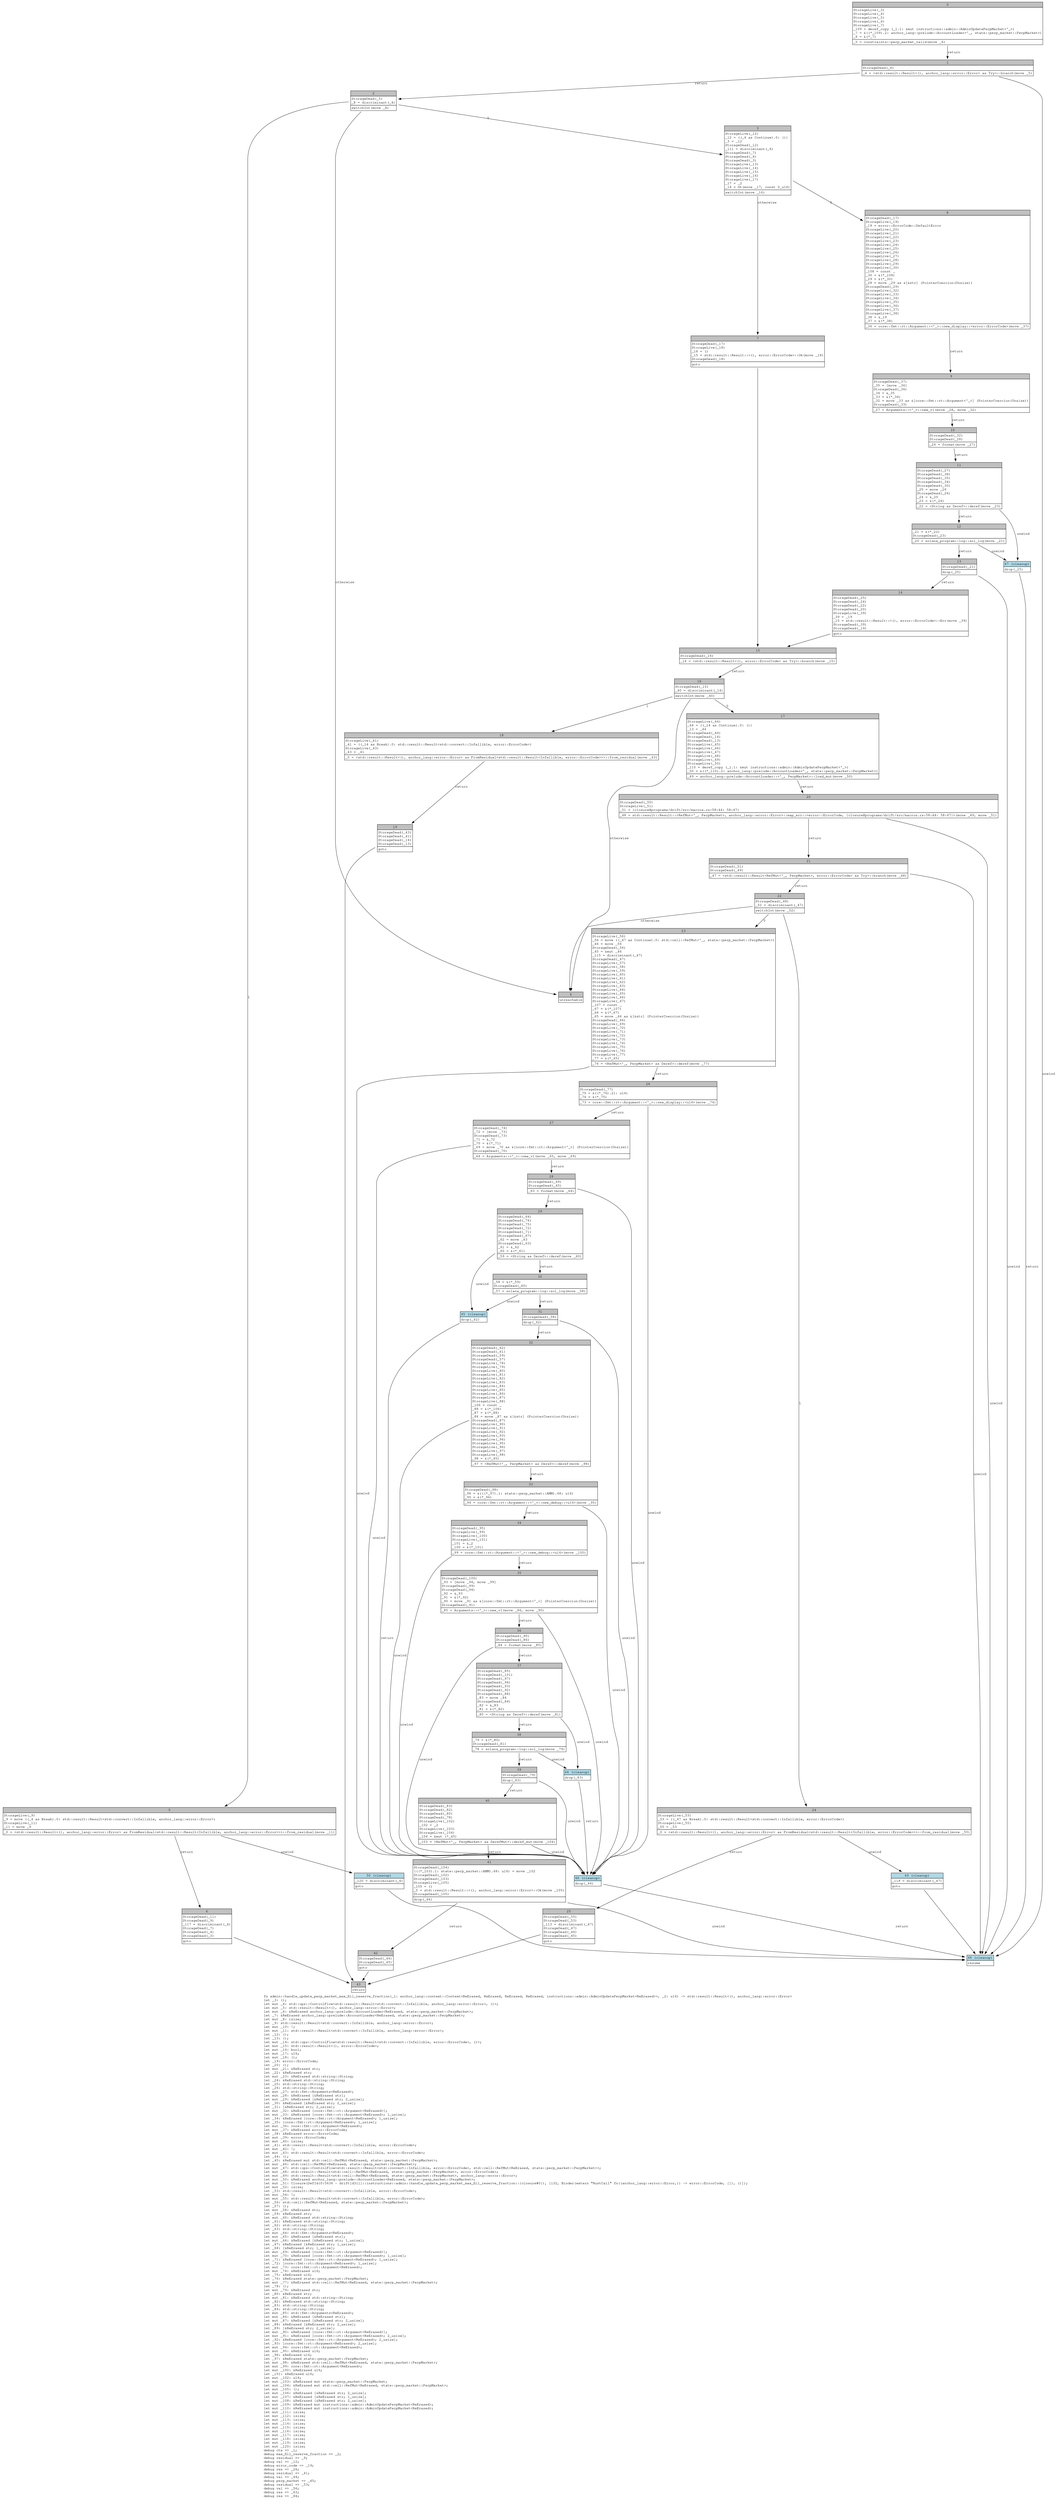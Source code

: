 digraph Mir_0_5635 {
    graph [fontname="Courier, monospace"];
    node [fontname="Courier, monospace"];
    edge [fontname="Courier, monospace"];
    label=<fn admin::handle_update_perp_market_max_fill_reserve_fraction(_1: anchor_lang::context::Context&lt;ReErased, ReErased, ReErased, ReErased, instructions::admin::AdminUpdatePerpMarket&lt;ReErased&gt;&gt;, _2: u16) -&gt; std::result::Result&lt;(), anchor_lang::error::Error&gt;<br align="left"/>let _3: ();<br align="left"/>let mut _4: std::ops::ControlFlow&lt;std::result::Result&lt;std::convert::Infallible, anchor_lang::error::Error&gt;, ()&gt;;<br align="left"/>let mut _5: std::result::Result&lt;(), anchor_lang::error::Error&gt;;<br align="left"/>let mut _6: &amp;ReErased anchor_lang::prelude::AccountLoader&lt;ReErased, state::perp_market::PerpMarket&gt;;<br align="left"/>let _7: &amp;ReErased anchor_lang::prelude::AccountLoader&lt;ReErased, state::perp_market::PerpMarket&gt;;<br align="left"/>let mut _8: isize;<br align="left"/>let _9: std::result::Result&lt;std::convert::Infallible, anchor_lang::error::Error&gt;;<br align="left"/>let mut _10: !;<br align="left"/>let mut _11: std::result::Result&lt;std::convert::Infallible, anchor_lang::error::Error&gt;;<br align="left"/>let _12: ();<br align="left"/>let _13: ();<br align="left"/>let mut _14: std::ops::ControlFlow&lt;std::result::Result&lt;std::convert::Infallible, error::ErrorCode&gt;, ()&gt;;<br align="left"/>let mut _15: std::result::Result&lt;(), error::ErrorCode&gt;;<br align="left"/>let mut _16: bool;<br align="left"/>let mut _17: u16;<br align="left"/>let mut _18: ();<br align="left"/>let _19: error::ErrorCode;<br align="left"/>let _20: ();<br align="left"/>let mut _21: &amp;ReErased str;<br align="left"/>let _22: &amp;ReErased str;<br align="left"/>let mut _23: &amp;ReErased std::string::String;<br align="left"/>let _24: &amp;ReErased std::string::String;<br align="left"/>let _25: std::string::String;<br align="left"/>let _26: std::string::String;<br align="left"/>let mut _27: std::fmt::Arguments&lt;ReErased&gt;;<br align="left"/>let mut _28: &amp;ReErased [&amp;ReErased str];<br align="left"/>let mut _29: &amp;ReErased [&amp;ReErased str; 2_usize];<br align="left"/>let _30: &amp;ReErased [&amp;ReErased str; 2_usize];<br align="left"/>let _31: [&amp;ReErased str; 2_usize];<br align="left"/>let mut _32: &amp;ReErased [core::fmt::rt::Argument&lt;ReErased&gt;];<br align="left"/>let mut _33: &amp;ReErased [core::fmt::rt::Argument&lt;ReErased&gt;; 1_usize];<br align="left"/>let _34: &amp;ReErased [core::fmt::rt::Argument&lt;ReErased&gt;; 1_usize];<br align="left"/>let _35: [core::fmt::rt::Argument&lt;ReErased&gt;; 1_usize];<br align="left"/>let mut _36: core::fmt::rt::Argument&lt;ReErased&gt;;<br align="left"/>let mut _37: &amp;ReErased error::ErrorCode;<br align="left"/>let _38: &amp;ReErased error::ErrorCode;<br align="left"/>let mut _39: error::ErrorCode;<br align="left"/>let mut _40: isize;<br align="left"/>let _41: std::result::Result&lt;std::convert::Infallible, error::ErrorCode&gt;;<br align="left"/>let mut _42: !;<br align="left"/>let mut _43: std::result::Result&lt;std::convert::Infallible, error::ErrorCode&gt;;<br align="left"/>let _44: ();<br align="left"/>let _45: &amp;ReErased mut std::cell::RefMut&lt;ReErased, state::perp_market::PerpMarket&gt;;<br align="left"/>let mut _46: std::cell::RefMut&lt;ReErased, state::perp_market::PerpMarket&gt;;<br align="left"/>let mut _47: std::ops::ControlFlow&lt;std::result::Result&lt;std::convert::Infallible, error::ErrorCode&gt;, std::cell::RefMut&lt;ReErased, state::perp_market::PerpMarket&gt;&gt;;<br align="left"/>let mut _48: std::result::Result&lt;std::cell::RefMut&lt;ReErased, state::perp_market::PerpMarket&gt;, error::ErrorCode&gt;;<br align="left"/>let mut _49: std::result::Result&lt;std::cell::RefMut&lt;ReErased, state::perp_market::PerpMarket&gt;, anchor_lang::error::Error&gt;;<br align="left"/>let mut _50: &amp;ReErased anchor_lang::prelude::AccountLoader&lt;ReErased, state::perp_market::PerpMarket&gt;;<br align="left"/>let mut _51: Closure(DefId(0:5636 ~ drift[d311]::instructions::admin::handle_update_perp_market_max_fill_reserve_fraction::{closure#0}), [i32, Binder(extern &quot;RustCall&quot; fn((anchor_lang::error::Error,)) -&gt; error::ErrorCode, []), ()]);<br align="left"/>let mut _52: isize;<br align="left"/>let _53: std::result::Result&lt;std::convert::Infallible, error::ErrorCode&gt;;<br align="left"/>let mut _54: !;<br align="left"/>let mut _55: std::result::Result&lt;std::convert::Infallible, error::ErrorCode&gt;;<br align="left"/>let _56: std::cell::RefMut&lt;ReErased, state::perp_market::PerpMarket&gt;;<br align="left"/>let _57: ();<br align="left"/>let mut _58: &amp;ReErased str;<br align="left"/>let _59: &amp;ReErased str;<br align="left"/>let mut _60: &amp;ReErased std::string::String;<br align="left"/>let _61: &amp;ReErased std::string::String;<br align="left"/>let _62: std::string::String;<br align="left"/>let _63: std::string::String;<br align="left"/>let mut _64: std::fmt::Arguments&lt;ReErased&gt;;<br align="left"/>let mut _65: &amp;ReErased [&amp;ReErased str];<br align="left"/>let mut _66: &amp;ReErased [&amp;ReErased str; 1_usize];<br align="left"/>let _67: &amp;ReErased [&amp;ReErased str; 1_usize];<br align="left"/>let _68: [&amp;ReErased str; 1_usize];<br align="left"/>let mut _69: &amp;ReErased [core::fmt::rt::Argument&lt;ReErased&gt;];<br align="left"/>let mut _70: &amp;ReErased [core::fmt::rt::Argument&lt;ReErased&gt;; 1_usize];<br align="left"/>let _71: &amp;ReErased [core::fmt::rt::Argument&lt;ReErased&gt;; 1_usize];<br align="left"/>let _72: [core::fmt::rt::Argument&lt;ReErased&gt;; 1_usize];<br align="left"/>let mut _73: core::fmt::rt::Argument&lt;ReErased&gt;;<br align="left"/>let mut _74: &amp;ReErased u16;<br align="left"/>let _75: &amp;ReErased u16;<br align="left"/>let _76: &amp;ReErased state::perp_market::PerpMarket;<br align="left"/>let mut _77: &amp;ReErased std::cell::RefMut&lt;ReErased, state::perp_market::PerpMarket&gt;;<br align="left"/>let _78: ();<br align="left"/>let mut _79: &amp;ReErased str;<br align="left"/>let _80: &amp;ReErased str;<br align="left"/>let mut _81: &amp;ReErased std::string::String;<br align="left"/>let _82: &amp;ReErased std::string::String;<br align="left"/>let _83: std::string::String;<br align="left"/>let _84: std::string::String;<br align="left"/>let mut _85: std::fmt::Arguments&lt;ReErased&gt;;<br align="left"/>let mut _86: &amp;ReErased [&amp;ReErased str];<br align="left"/>let mut _87: &amp;ReErased [&amp;ReErased str; 2_usize];<br align="left"/>let _88: &amp;ReErased [&amp;ReErased str; 2_usize];<br align="left"/>let _89: [&amp;ReErased str; 2_usize];<br align="left"/>let mut _90: &amp;ReErased [core::fmt::rt::Argument&lt;ReErased&gt;];<br align="left"/>let mut _91: &amp;ReErased [core::fmt::rt::Argument&lt;ReErased&gt;; 2_usize];<br align="left"/>let _92: &amp;ReErased [core::fmt::rt::Argument&lt;ReErased&gt;; 2_usize];<br align="left"/>let _93: [core::fmt::rt::Argument&lt;ReErased&gt;; 2_usize];<br align="left"/>let mut _94: core::fmt::rt::Argument&lt;ReErased&gt;;<br align="left"/>let mut _95: &amp;ReErased u16;<br align="left"/>let _96: &amp;ReErased u16;<br align="left"/>let _97: &amp;ReErased state::perp_market::PerpMarket;<br align="left"/>let mut _98: &amp;ReErased std::cell::RefMut&lt;ReErased, state::perp_market::PerpMarket&gt;;<br align="left"/>let mut _99: core::fmt::rt::Argument&lt;ReErased&gt;;<br align="left"/>let mut _100: &amp;ReErased u16;<br align="left"/>let _101: &amp;ReErased u16;<br align="left"/>let mut _102: u16;<br align="left"/>let mut _103: &amp;ReErased mut state::perp_market::PerpMarket;<br align="left"/>let mut _104: &amp;ReErased mut std::cell::RefMut&lt;ReErased, state::perp_market::PerpMarket&gt;;<br align="left"/>let mut _105: ();<br align="left"/>let mut _106: &amp;ReErased [&amp;ReErased str; 2_usize];<br align="left"/>let mut _107: &amp;ReErased [&amp;ReErased str; 1_usize];<br align="left"/>let mut _108: &amp;ReErased [&amp;ReErased str; 2_usize];<br align="left"/>let mut _109: &amp;ReErased mut instructions::admin::AdminUpdatePerpMarket&lt;ReErased&gt;;<br align="left"/>let mut _110: &amp;ReErased mut instructions::admin::AdminUpdatePerpMarket&lt;ReErased&gt;;<br align="left"/>let mut _111: isize;<br align="left"/>let mut _112: isize;<br align="left"/>let mut _113: isize;<br align="left"/>let mut _114: isize;<br align="left"/>let mut _115: isize;<br align="left"/>let mut _116: isize;<br align="left"/>let mut _117: isize;<br align="left"/>let mut _118: isize;<br align="left"/>let mut _119: isize;<br align="left"/>let mut _120: isize;<br align="left"/>debug ctx =&gt; _1;<br align="left"/>debug max_fill_reserve_fraction =&gt; _2;<br align="left"/>debug residual =&gt; _9;<br align="left"/>debug val =&gt; _12;<br align="left"/>debug error_code =&gt; _19;<br align="left"/>debug res =&gt; _26;<br align="left"/>debug residual =&gt; _41;<br align="left"/>debug val =&gt; _44;<br align="left"/>debug perp_market =&gt; _45;<br align="left"/>debug residual =&gt; _53;<br align="left"/>debug val =&gt; _56;<br align="left"/>debug res =&gt; _63;<br align="left"/>debug res =&gt; _84;<br align="left"/>>;
    bb0__0_5635 [shape="none", label=<<table border="0" cellborder="1" cellspacing="0"><tr><td bgcolor="gray" align="center" colspan="1">0</td></tr><tr><td align="left" balign="left">StorageLive(_3)<br/>StorageLive(_4)<br/>StorageLive(_5)<br/>StorageLive(_6)<br/>StorageLive(_7)<br/>_109 = deref_copy (_1.1: &amp;mut instructions::admin::AdminUpdatePerpMarket&lt;'_&gt;)<br/>_7 = &amp;((*_109).2: anchor_lang::prelude::AccountLoader&lt;'_, state::perp_market::PerpMarket&gt;)<br/>_6 = &amp;(*_7)<br/></td></tr><tr><td align="left">_5 = constraints::perp_market_valid(move _6)</td></tr></table>>];
    bb1__0_5635 [shape="none", label=<<table border="0" cellborder="1" cellspacing="0"><tr><td bgcolor="gray" align="center" colspan="1">1</td></tr><tr><td align="left" balign="left">StorageDead(_6)<br/></td></tr><tr><td align="left">_4 = &lt;std::result::Result&lt;(), anchor_lang::error::Error&gt; as Try&gt;::branch(move _5)</td></tr></table>>];
    bb2__0_5635 [shape="none", label=<<table border="0" cellborder="1" cellspacing="0"><tr><td bgcolor="gray" align="center" colspan="1">2</td></tr><tr><td align="left" balign="left">StorageDead(_5)<br/>_8 = discriminant(_4)<br/></td></tr><tr><td align="left">switchInt(move _8)</td></tr></table>>];
    bb3__0_5635 [shape="none", label=<<table border="0" cellborder="1" cellspacing="0"><tr><td bgcolor="gray" align="center" colspan="1">3</td></tr><tr><td align="left" balign="left">StorageLive(_12)<br/>_12 = ((_4 as Continue).0: ())<br/>_3 = _12<br/>StorageDead(_12)<br/>_111 = discriminant(_4)<br/>StorageDead(_7)<br/>StorageDead(_4)<br/>StorageDead(_3)<br/>StorageLive(_13)<br/>StorageLive(_14)<br/>StorageLive(_15)<br/>StorageLive(_16)<br/>StorageLive(_17)<br/>_17 = _2<br/>_16 = Gt(move _17, const 0_u16)<br/></td></tr><tr><td align="left">switchInt(move _16)</td></tr></table>>];
    bb4__0_5635 [shape="none", label=<<table border="0" cellborder="1" cellspacing="0"><tr><td bgcolor="gray" align="center" colspan="1">4</td></tr><tr><td align="left">unreachable</td></tr></table>>];
    bb5__0_5635 [shape="none", label=<<table border="0" cellborder="1" cellspacing="0"><tr><td bgcolor="gray" align="center" colspan="1">5</td></tr><tr><td align="left" balign="left">StorageLive(_9)<br/>_9 = move ((_4 as Break).0: std::result::Result&lt;std::convert::Infallible, anchor_lang::error::Error&gt;)<br/>StorageLive(_11)<br/>_11 = move _9<br/></td></tr><tr><td align="left">_0 = &lt;std::result::Result&lt;(), anchor_lang::error::Error&gt; as FromResidual&lt;std::result::Result&lt;Infallible, anchor_lang::error::Error&gt;&gt;&gt;::from_residual(move _11)</td></tr></table>>];
    bb6__0_5635 [shape="none", label=<<table border="0" cellborder="1" cellspacing="0"><tr><td bgcolor="gray" align="center" colspan="1">6</td></tr><tr><td align="left" balign="left">StorageDead(_11)<br/>StorageDead(_9)<br/>_117 = discriminant(_4)<br/>StorageDead(_7)<br/>StorageDead(_4)<br/>StorageDead(_3)<br/></td></tr><tr><td align="left">goto</td></tr></table>>];
    bb7__0_5635 [shape="none", label=<<table border="0" cellborder="1" cellspacing="0"><tr><td bgcolor="gray" align="center" colspan="1">7</td></tr><tr><td align="left" balign="left">StorageDead(_17)<br/>StorageLive(_18)<br/>_18 = ()<br/>_15 = std::result::Result::&lt;(), error::ErrorCode&gt;::Ok(move _18)<br/>StorageDead(_18)<br/></td></tr><tr><td align="left">goto</td></tr></table>>];
    bb8__0_5635 [shape="none", label=<<table border="0" cellborder="1" cellspacing="0"><tr><td bgcolor="gray" align="center" colspan="1">8</td></tr><tr><td align="left" balign="left">StorageDead(_17)<br/>StorageLive(_19)<br/>_19 = error::ErrorCode::DefaultError<br/>StorageLive(_20)<br/>StorageLive(_21)<br/>StorageLive(_22)<br/>StorageLive(_23)<br/>StorageLive(_24)<br/>StorageLive(_25)<br/>StorageLive(_26)<br/>StorageLive(_27)<br/>StorageLive(_28)<br/>StorageLive(_29)<br/>StorageLive(_30)<br/>_108 = const _<br/>_30 = &amp;(*_108)<br/>_29 = &amp;(*_30)<br/>_28 = move _29 as &amp;[&amp;str] (PointerCoercion(Unsize))<br/>StorageDead(_29)<br/>StorageLive(_32)<br/>StorageLive(_33)<br/>StorageLive(_34)<br/>StorageLive(_35)<br/>StorageLive(_36)<br/>StorageLive(_37)<br/>StorageLive(_38)<br/>_38 = &amp;_19<br/>_37 = &amp;(*_38)<br/></td></tr><tr><td align="left">_36 = core::fmt::rt::Argument::&lt;'_&gt;::new_display::&lt;error::ErrorCode&gt;(move _37)</td></tr></table>>];
    bb9__0_5635 [shape="none", label=<<table border="0" cellborder="1" cellspacing="0"><tr><td bgcolor="gray" align="center" colspan="1">9</td></tr><tr><td align="left" balign="left">StorageDead(_37)<br/>_35 = [move _36]<br/>StorageDead(_36)<br/>_34 = &amp;_35<br/>_33 = &amp;(*_34)<br/>_32 = move _33 as &amp;[core::fmt::rt::Argument&lt;'_&gt;] (PointerCoercion(Unsize))<br/>StorageDead(_33)<br/></td></tr><tr><td align="left">_27 = Arguments::&lt;'_&gt;::new_v1(move _28, move _32)</td></tr></table>>];
    bb10__0_5635 [shape="none", label=<<table border="0" cellborder="1" cellspacing="0"><tr><td bgcolor="gray" align="center" colspan="1">10</td></tr><tr><td align="left" balign="left">StorageDead(_32)<br/>StorageDead(_28)<br/></td></tr><tr><td align="left">_26 = format(move _27)</td></tr></table>>];
    bb11__0_5635 [shape="none", label=<<table border="0" cellborder="1" cellspacing="0"><tr><td bgcolor="gray" align="center" colspan="1">11</td></tr><tr><td align="left" balign="left">StorageDead(_27)<br/>StorageDead(_38)<br/>StorageDead(_35)<br/>StorageDead(_34)<br/>StorageDead(_30)<br/>_25 = move _26<br/>StorageDead(_26)<br/>_24 = &amp;_25<br/>_23 = &amp;(*_24)<br/></td></tr><tr><td align="left">_22 = &lt;String as Deref&gt;::deref(move _23)</td></tr></table>>];
    bb12__0_5635 [shape="none", label=<<table border="0" cellborder="1" cellspacing="0"><tr><td bgcolor="gray" align="center" colspan="1">12</td></tr><tr><td align="left" balign="left">_21 = &amp;(*_22)<br/>StorageDead(_23)<br/></td></tr><tr><td align="left">_20 = solana_program::log::sol_log(move _21)</td></tr></table>>];
    bb13__0_5635 [shape="none", label=<<table border="0" cellborder="1" cellspacing="0"><tr><td bgcolor="gray" align="center" colspan="1">13</td></tr><tr><td align="left" balign="left">StorageDead(_21)<br/></td></tr><tr><td align="left">drop(_25)</td></tr></table>>];
    bb14__0_5635 [shape="none", label=<<table border="0" cellborder="1" cellspacing="0"><tr><td bgcolor="gray" align="center" colspan="1">14</td></tr><tr><td align="left" balign="left">StorageDead(_25)<br/>StorageDead(_24)<br/>StorageDead(_22)<br/>StorageDead(_20)<br/>StorageLive(_39)<br/>_39 = _19<br/>_15 = std::result::Result::&lt;(), error::ErrorCode&gt;::Err(move _39)<br/>StorageDead(_39)<br/>StorageDead(_19)<br/></td></tr><tr><td align="left">goto</td></tr></table>>];
    bb15__0_5635 [shape="none", label=<<table border="0" cellborder="1" cellspacing="0"><tr><td bgcolor="gray" align="center" colspan="1">15</td></tr><tr><td align="left" balign="left">StorageDead(_16)<br/></td></tr><tr><td align="left">_14 = &lt;std::result::Result&lt;(), error::ErrorCode&gt; as Try&gt;::branch(move _15)</td></tr></table>>];
    bb16__0_5635 [shape="none", label=<<table border="0" cellborder="1" cellspacing="0"><tr><td bgcolor="gray" align="center" colspan="1">16</td></tr><tr><td align="left" balign="left">StorageDead(_15)<br/>_40 = discriminant(_14)<br/></td></tr><tr><td align="left">switchInt(move _40)</td></tr></table>>];
    bb17__0_5635 [shape="none", label=<<table border="0" cellborder="1" cellspacing="0"><tr><td bgcolor="gray" align="center" colspan="1">17</td></tr><tr><td align="left" balign="left">StorageLive(_44)<br/>_44 = ((_14 as Continue).0: ())<br/>_13 = _44<br/>StorageDead(_44)<br/>StorageDead(_14)<br/>StorageDead(_13)<br/>StorageLive(_45)<br/>StorageLive(_46)<br/>StorageLive(_47)<br/>StorageLive(_48)<br/>StorageLive(_49)<br/>StorageLive(_50)<br/>_110 = deref_copy (_1.1: &amp;mut instructions::admin::AdminUpdatePerpMarket&lt;'_&gt;)<br/>_50 = &amp;((*_110).2: anchor_lang::prelude::AccountLoader&lt;'_, state::perp_market::PerpMarket&gt;)<br/></td></tr><tr><td align="left">_49 = anchor_lang::prelude::AccountLoader::&lt;'_, PerpMarket&gt;::load_mut(move _50)</td></tr></table>>];
    bb18__0_5635 [shape="none", label=<<table border="0" cellborder="1" cellspacing="0"><tr><td bgcolor="gray" align="center" colspan="1">18</td></tr><tr><td align="left" balign="left">StorageLive(_41)<br/>_41 = ((_14 as Break).0: std::result::Result&lt;std::convert::Infallible, error::ErrorCode&gt;)<br/>StorageLive(_43)<br/>_43 = _41<br/></td></tr><tr><td align="left">_0 = &lt;std::result::Result&lt;(), anchor_lang::error::Error&gt; as FromResidual&lt;std::result::Result&lt;Infallible, error::ErrorCode&gt;&gt;&gt;::from_residual(move _43)</td></tr></table>>];
    bb19__0_5635 [shape="none", label=<<table border="0" cellborder="1" cellspacing="0"><tr><td bgcolor="gray" align="center" colspan="1">19</td></tr><tr><td align="left" balign="left">StorageDead(_43)<br/>StorageDead(_41)<br/>StorageDead(_14)<br/>StorageDead(_13)<br/></td></tr><tr><td align="left">goto</td></tr></table>>];
    bb20__0_5635 [shape="none", label=<<table border="0" cellborder="1" cellspacing="0"><tr><td bgcolor="gray" align="center" colspan="1">20</td></tr><tr><td align="left" balign="left">StorageDead(_50)<br/>StorageLive(_51)<br/>_51 = {closure@programs/drift/src/macros.rs:58:44: 58:47}<br/></td></tr><tr><td align="left">_48 = std::result::Result::&lt;RefMut&lt;'_, PerpMarket&gt;, anchor_lang::error::Error&gt;::map_err::&lt;error::ErrorCode, {closure@programs/drift/src/macros.rs:58:44: 58:47}&gt;(move _49, move _51)</td></tr></table>>];
    bb21__0_5635 [shape="none", label=<<table border="0" cellborder="1" cellspacing="0"><tr><td bgcolor="gray" align="center" colspan="1">21</td></tr><tr><td align="left" balign="left">StorageDead(_51)<br/>StorageDead(_49)<br/></td></tr><tr><td align="left">_47 = &lt;std::result::Result&lt;RefMut&lt;'_, PerpMarket&gt;, error::ErrorCode&gt; as Try&gt;::branch(move _48)</td></tr></table>>];
    bb22__0_5635 [shape="none", label=<<table border="0" cellborder="1" cellspacing="0"><tr><td bgcolor="gray" align="center" colspan="1">22</td></tr><tr><td align="left" balign="left">StorageDead(_48)<br/>_52 = discriminant(_47)<br/></td></tr><tr><td align="left">switchInt(move _52)</td></tr></table>>];
    bb23__0_5635 [shape="none", label=<<table border="0" cellborder="1" cellspacing="0"><tr><td bgcolor="gray" align="center" colspan="1">23</td></tr><tr><td align="left" balign="left">StorageLive(_56)<br/>_56 = move ((_47 as Continue).0: std::cell::RefMut&lt;'_, state::perp_market::PerpMarket&gt;)<br/>_46 = move _56<br/>StorageDead(_56)<br/>_45 = &amp;mut _46<br/>_115 = discriminant(_47)<br/>StorageDead(_47)<br/>StorageLive(_57)<br/>StorageLive(_58)<br/>StorageLive(_59)<br/>StorageLive(_60)<br/>StorageLive(_61)<br/>StorageLive(_62)<br/>StorageLive(_63)<br/>StorageLive(_64)<br/>StorageLive(_65)<br/>StorageLive(_66)<br/>StorageLive(_67)<br/>_107 = const _<br/>_67 = &amp;(*_107)<br/>_66 = &amp;(*_67)<br/>_65 = move _66 as &amp;[&amp;str] (PointerCoercion(Unsize))<br/>StorageDead(_66)<br/>StorageLive(_69)<br/>StorageLive(_70)<br/>StorageLive(_71)<br/>StorageLive(_72)<br/>StorageLive(_73)<br/>StorageLive(_74)<br/>StorageLive(_75)<br/>StorageLive(_76)<br/>StorageLive(_77)<br/>_77 = &amp;(*_45)<br/></td></tr><tr><td align="left">_76 = &lt;RefMut&lt;'_, PerpMarket&gt; as Deref&gt;::deref(move _77)</td></tr></table>>];
    bb24__0_5635 [shape="none", label=<<table border="0" cellborder="1" cellspacing="0"><tr><td bgcolor="gray" align="center" colspan="1">24</td></tr><tr><td align="left" balign="left">StorageLive(_53)<br/>_53 = ((_47 as Break).0: std::result::Result&lt;std::convert::Infallible, error::ErrorCode&gt;)<br/>StorageLive(_55)<br/>_55 = _53<br/></td></tr><tr><td align="left">_0 = &lt;std::result::Result&lt;(), anchor_lang::error::Error&gt; as FromResidual&lt;std::result::Result&lt;Infallible, error::ErrorCode&gt;&gt;&gt;::from_residual(move _55)</td></tr></table>>];
    bb25__0_5635 [shape="none", label=<<table border="0" cellborder="1" cellspacing="0"><tr><td bgcolor="gray" align="center" colspan="1">25</td></tr><tr><td align="left" balign="left">StorageDead(_55)<br/>StorageDead(_53)<br/>_113 = discriminant(_47)<br/>StorageDead(_47)<br/>StorageDead(_46)<br/>StorageDead(_45)<br/></td></tr><tr><td align="left">goto</td></tr></table>>];
    bb26__0_5635 [shape="none", label=<<table border="0" cellborder="1" cellspacing="0"><tr><td bgcolor="gray" align="center" colspan="1">26</td></tr><tr><td align="left" balign="left">StorageDead(_77)<br/>_75 = &amp;((*_76).21: u16)<br/>_74 = &amp;(*_75)<br/></td></tr><tr><td align="left">_73 = core::fmt::rt::Argument::&lt;'_&gt;::new_display::&lt;u16&gt;(move _74)</td></tr></table>>];
    bb27__0_5635 [shape="none", label=<<table border="0" cellborder="1" cellspacing="0"><tr><td bgcolor="gray" align="center" colspan="1">27</td></tr><tr><td align="left" balign="left">StorageDead(_74)<br/>_72 = [move _73]<br/>StorageDead(_73)<br/>_71 = &amp;_72<br/>_70 = &amp;(*_71)<br/>_69 = move _70 as &amp;[core::fmt::rt::Argument&lt;'_&gt;] (PointerCoercion(Unsize))<br/>StorageDead(_70)<br/></td></tr><tr><td align="left">_64 = Arguments::&lt;'_&gt;::new_v1(move _65, move _69)</td></tr></table>>];
    bb28__0_5635 [shape="none", label=<<table border="0" cellborder="1" cellspacing="0"><tr><td bgcolor="gray" align="center" colspan="1">28</td></tr><tr><td align="left" balign="left">StorageDead(_69)<br/>StorageDead(_65)<br/></td></tr><tr><td align="left">_63 = format(move _64)</td></tr></table>>];
    bb29__0_5635 [shape="none", label=<<table border="0" cellborder="1" cellspacing="0"><tr><td bgcolor="gray" align="center" colspan="1">29</td></tr><tr><td align="left" balign="left">StorageDead(_64)<br/>StorageDead(_76)<br/>StorageDead(_75)<br/>StorageDead(_72)<br/>StorageDead(_71)<br/>StorageDead(_67)<br/>_62 = move _63<br/>StorageDead(_63)<br/>_61 = &amp;_62<br/>_60 = &amp;(*_61)<br/></td></tr><tr><td align="left">_59 = &lt;String as Deref&gt;::deref(move _60)</td></tr></table>>];
    bb30__0_5635 [shape="none", label=<<table border="0" cellborder="1" cellspacing="0"><tr><td bgcolor="gray" align="center" colspan="1">30</td></tr><tr><td align="left" balign="left">_58 = &amp;(*_59)<br/>StorageDead(_60)<br/></td></tr><tr><td align="left">_57 = solana_program::log::sol_log(move _58)</td></tr></table>>];
    bb31__0_5635 [shape="none", label=<<table border="0" cellborder="1" cellspacing="0"><tr><td bgcolor="gray" align="center" colspan="1">31</td></tr><tr><td align="left" balign="left">StorageDead(_58)<br/></td></tr><tr><td align="left">drop(_62)</td></tr></table>>];
    bb32__0_5635 [shape="none", label=<<table border="0" cellborder="1" cellspacing="0"><tr><td bgcolor="gray" align="center" colspan="1">32</td></tr><tr><td align="left" balign="left">StorageDead(_62)<br/>StorageDead(_61)<br/>StorageDead(_59)<br/>StorageDead(_57)<br/>StorageLive(_78)<br/>StorageLive(_79)<br/>StorageLive(_80)<br/>StorageLive(_81)<br/>StorageLive(_82)<br/>StorageLive(_83)<br/>StorageLive(_84)<br/>StorageLive(_85)<br/>StorageLive(_86)<br/>StorageLive(_87)<br/>StorageLive(_88)<br/>_106 = const _<br/>_88 = &amp;(*_106)<br/>_87 = &amp;(*_88)<br/>_86 = move _87 as &amp;[&amp;str] (PointerCoercion(Unsize))<br/>StorageDead(_87)<br/>StorageLive(_90)<br/>StorageLive(_91)<br/>StorageLive(_92)<br/>StorageLive(_93)<br/>StorageLive(_94)<br/>StorageLive(_95)<br/>StorageLive(_96)<br/>StorageLive(_97)<br/>StorageLive(_98)<br/>_98 = &amp;(*_45)<br/></td></tr><tr><td align="left">_97 = &lt;RefMut&lt;'_, PerpMarket&gt; as Deref&gt;::deref(move _98)</td></tr></table>>];
    bb33__0_5635 [shape="none", label=<<table border="0" cellborder="1" cellspacing="0"><tr><td bgcolor="gray" align="center" colspan="1">33</td></tr><tr><td align="left" balign="left">StorageDead(_98)<br/>_96 = &amp;(((*_97).1: state::perp_market::AMM).68: u16)<br/>_95 = &amp;(*_96)<br/></td></tr><tr><td align="left">_94 = core::fmt::rt::Argument::&lt;'_&gt;::new_debug::&lt;u16&gt;(move _95)</td></tr></table>>];
    bb34__0_5635 [shape="none", label=<<table border="0" cellborder="1" cellspacing="0"><tr><td bgcolor="gray" align="center" colspan="1">34</td></tr><tr><td align="left" balign="left">StorageDead(_95)<br/>StorageLive(_99)<br/>StorageLive(_100)<br/>StorageLive(_101)<br/>_101 = &amp;_2<br/>_100 = &amp;(*_101)<br/></td></tr><tr><td align="left">_99 = core::fmt::rt::Argument::&lt;'_&gt;::new_debug::&lt;u16&gt;(move _100)</td></tr></table>>];
    bb35__0_5635 [shape="none", label=<<table border="0" cellborder="1" cellspacing="0"><tr><td bgcolor="gray" align="center" colspan="1">35</td></tr><tr><td align="left" balign="left">StorageDead(_100)<br/>_93 = [move _94, move _99]<br/>StorageDead(_99)<br/>StorageDead(_94)<br/>_92 = &amp;_93<br/>_91 = &amp;(*_92)<br/>_90 = move _91 as &amp;[core::fmt::rt::Argument&lt;'_&gt;] (PointerCoercion(Unsize))<br/>StorageDead(_91)<br/></td></tr><tr><td align="left">_85 = Arguments::&lt;'_&gt;::new_v1(move _86, move _90)</td></tr></table>>];
    bb36__0_5635 [shape="none", label=<<table border="0" cellborder="1" cellspacing="0"><tr><td bgcolor="gray" align="center" colspan="1">36</td></tr><tr><td align="left" balign="left">StorageDead(_90)<br/>StorageDead(_86)<br/></td></tr><tr><td align="left">_84 = format(move _85)</td></tr></table>>];
    bb37__0_5635 [shape="none", label=<<table border="0" cellborder="1" cellspacing="0"><tr><td bgcolor="gray" align="center" colspan="1">37</td></tr><tr><td align="left" balign="left">StorageDead(_85)<br/>StorageDead(_101)<br/>StorageDead(_97)<br/>StorageDead(_96)<br/>StorageDead(_93)<br/>StorageDead(_92)<br/>StorageDead(_88)<br/>_83 = move _84<br/>StorageDead(_84)<br/>_82 = &amp;_83<br/>_81 = &amp;(*_82)<br/></td></tr><tr><td align="left">_80 = &lt;String as Deref&gt;::deref(move _81)</td></tr></table>>];
    bb38__0_5635 [shape="none", label=<<table border="0" cellborder="1" cellspacing="0"><tr><td bgcolor="gray" align="center" colspan="1">38</td></tr><tr><td align="left" balign="left">_79 = &amp;(*_80)<br/>StorageDead(_81)<br/></td></tr><tr><td align="left">_78 = solana_program::log::sol_log(move _79)</td></tr></table>>];
    bb39__0_5635 [shape="none", label=<<table border="0" cellborder="1" cellspacing="0"><tr><td bgcolor="gray" align="center" colspan="1">39</td></tr><tr><td align="left" balign="left">StorageDead(_79)<br/></td></tr><tr><td align="left">drop(_83)</td></tr></table>>];
    bb40__0_5635 [shape="none", label=<<table border="0" cellborder="1" cellspacing="0"><tr><td bgcolor="gray" align="center" colspan="1">40</td></tr><tr><td align="left" balign="left">StorageDead(_83)<br/>StorageDead(_82)<br/>StorageDead(_80)<br/>StorageDead(_78)<br/>StorageLive(_102)<br/>_102 = _2<br/>StorageLive(_103)<br/>StorageLive(_104)<br/>_104 = &amp;mut (*_45)<br/></td></tr><tr><td align="left">_103 = &lt;RefMut&lt;'_, PerpMarket&gt; as DerefMut&gt;::deref_mut(move _104)</td></tr></table>>];
    bb41__0_5635 [shape="none", label=<<table border="0" cellborder="1" cellspacing="0"><tr><td bgcolor="gray" align="center" colspan="1">41</td></tr><tr><td align="left" balign="left">StorageDead(_104)<br/>(((*_103).1: state::perp_market::AMM).68: u16) = move _102<br/>StorageDead(_102)<br/>StorageDead(_103)<br/>StorageLive(_105)<br/>_105 = ()<br/>_0 = std::result::Result::&lt;(), anchor_lang::error::Error&gt;::Ok(move _105)<br/>StorageDead(_105)<br/></td></tr><tr><td align="left">drop(_46)</td></tr></table>>];
    bb42__0_5635 [shape="none", label=<<table border="0" cellborder="1" cellspacing="0"><tr><td bgcolor="gray" align="center" colspan="1">42</td></tr><tr><td align="left" balign="left">StorageDead(_46)<br/>StorageDead(_45)<br/></td></tr><tr><td align="left">goto</td></tr></table>>];
    bb43__0_5635 [shape="none", label=<<table border="0" cellborder="1" cellspacing="0"><tr><td bgcolor="gray" align="center" colspan="1">43</td></tr><tr><td align="left">return</td></tr></table>>];
    bb44__0_5635 [shape="none", label=<<table border="0" cellborder="1" cellspacing="0"><tr><td bgcolor="lightblue" align="center" colspan="1">44 (cleanup)</td></tr><tr><td align="left">drop(_83)</td></tr></table>>];
    bb45__0_5635 [shape="none", label=<<table border="0" cellborder="1" cellspacing="0"><tr><td bgcolor="lightblue" align="center" colspan="1">45 (cleanup)</td></tr><tr><td align="left">drop(_62)</td></tr></table>>];
    bb46__0_5635 [shape="none", label=<<table border="0" cellborder="1" cellspacing="0"><tr><td bgcolor="lightblue" align="center" colspan="1">46 (cleanup)</td></tr><tr><td align="left">drop(_46)</td></tr></table>>];
    bb47__0_5635 [shape="none", label=<<table border="0" cellborder="1" cellspacing="0"><tr><td bgcolor="lightblue" align="center" colspan="1">47 (cleanup)</td></tr><tr><td align="left">drop(_25)</td></tr></table>>];
    bb48__0_5635 [shape="none", label=<<table border="0" cellborder="1" cellspacing="0"><tr><td bgcolor="lightblue" align="center" colspan="1">48 (cleanup)</td></tr><tr><td align="left">resume</td></tr></table>>];
    bb49__0_5635 [shape="none", label=<<table border="0" cellborder="1" cellspacing="0"><tr><td bgcolor="lightblue" align="center" colspan="1">49 (cleanup)</td></tr><tr><td align="left" balign="left">_119 = discriminant(_47)<br/></td></tr><tr><td align="left">goto</td></tr></table>>];
    bb50__0_5635 [shape="none", label=<<table border="0" cellborder="1" cellspacing="0"><tr><td bgcolor="lightblue" align="center" colspan="1">50 (cleanup)</td></tr><tr><td align="left" balign="left">_120 = discriminant(_4)<br/></td></tr><tr><td align="left">goto</td></tr></table>>];
    bb0__0_5635 -> bb1__0_5635 [label="return"];
    bb1__0_5635 -> bb2__0_5635 [label="return"];
    bb1__0_5635 -> bb48__0_5635 [label="unwind"];
    bb2__0_5635 -> bb3__0_5635 [label="0"];
    bb2__0_5635 -> bb5__0_5635 [label="1"];
    bb2__0_5635 -> bb4__0_5635 [label="otherwise"];
    bb3__0_5635 -> bb8__0_5635 [label="0"];
    bb3__0_5635 -> bb7__0_5635 [label="otherwise"];
    bb5__0_5635 -> bb6__0_5635 [label="return"];
    bb5__0_5635 -> bb50__0_5635 [label="unwind"];
    bb6__0_5635 -> bb43__0_5635 [label=""];
    bb7__0_5635 -> bb15__0_5635 [label=""];
    bb8__0_5635 -> bb9__0_5635 [label="return"];
    bb9__0_5635 -> bb10__0_5635 [label="return"];
    bb10__0_5635 -> bb11__0_5635 [label="return"];
    bb11__0_5635 -> bb12__0_5635 [label="return"];
    bb11__0_5635 -> bb47__0_5635 [label="unwind"];
    bb12__0_5635 -> bb13__0_5635 [label="return"];
    bb12__0_5635 -> bb47__0_5635 [label="unwind"];
    bb13__0_5635 -> bb14__0_5635 [label="return"];
    bb13__0_5635 -> bb48__0_5635 [label="unwind"];
    bb14__0_5635 -> bb15__0_5635 [label=""];
    bb15__0_5635 -> bb16__0_5635 [label="return"];
    bb16__0_5635 -> bb17__0_5635 [label="0"];
    bb16__0_5635 -> bb18__0_5635 [label="1"];
    bb16__0_5635 -> bb4__0_5635 [label="otherwise"];
    bb17__0_5635 -> bb20__0_5635 [label="return"];
    bb18__0_5635 -> bb19__0_5635 [label="return"];
    bb19__0_5635 -> bb43__0_5635 [label=""];
    bb20__0_5635 -> bb21__0_5635 [label="return"];
    bb20__0_5635 -> bb48__0_5635 [label="unwind"];
    bb21__0_5635 -> bb22__0_5635 [label="return"];
    bb21__0_5635 -> bb48__0_5635 [label="unwind"];
    bb22__0_5635 -> bb23__0_5635 [label="0"];
    bb22__0_5635 -> bb24__0_5635 [label="1"];
    bb22__0_5635 -> bb4__0_5635 [label="otherwise"];
    bb23__0_5635 -> bb26__0_5635 [label="return"];
    bb23__0_5635 -> bb46__0_5635 [label="unwind"];
    bb24__0_5635 -> bb25__0_5635 [label="return"];
    bb24__0_5635 -> bb49__0_5635 [label="unwind"];
    bb25__0_5635 -> bb43__0_5635 [label=""];
    bb26__0_5635 -> bb27__0_5635 [label="return"];
    bb26__0_5635 -> bb46__0_5635 [label="unwind"];
    bb27__0_5635 -> bb28__0_5635 [label="return"];
    bb27__0_5635 -> bb46__0_5635 [label="unwind"];
    bb28__0_5635 -> bb29__0_5635 [label="return"];
    bb28__0_5635 -> bb46__0_5635 [label="unwind"];
    bb29__0_5635 -> bb30__0_5635 [label="return"];
    bb29__0_5635 -> bb45__0_5635 [label="unwind"];
    bb30__0_5635 -> bb31__0_5635 [label="return"];
    bb30__0_5635 -> bb45__0_5635 [label="unwind"];
    bb31__0_5635 -> bb32__0_5635 [label="return"];
    bb31__0_5635 -> bb46__0_5635 [label="unwind"];
    bb32__0_5635 -> bb33__0_5635 [label="return"];
    bb32__0_5635 -> bb46__0_5635 [label="unwind"];
    bb33__0_5635 -> bb34__0_5635 [label="return"];
    bb33__0_5635 -> bb46__0_5635 [label="unwind"];
    bb34__0_5635 -> bb35__0_5635 [label="return"];
    bb34__0_5635 -> bb46__0_5635 [label="unwind"];
    bb35__0_5635 -> bb36__0_5635 [label="return"];
    bb35__0_5635 -> bb46__0_5635 [label="unwind"];
    bb36__0_5635 -> bb37__0_5635 [label="return"];
    bb36__0_5635 -> bb46__0_5635 [label="unwind"];
    bb37__0_5635 -> bb38__0_5635 [label="return"];
    bb37__0_5635 -> bb44__0_5635 [label="unwind"];
    bb38__0_5635 -> bb39__0_5635 [label="return"];
    bb38__0_5635 -> bb44__0_5635 [label="unwind"];
    bb39__0_5635 -> bb40__0_5635 [label="return"];
    bb39__0_5635 -> bb46__0_5635 [label="unwind"];
    bb40__0_5635 -> bb41__0_5635 [label="return"];
    bb40__0_5635 -> bb46__0_5635 [label="unwind"];
    bb41__0_5635 -> bb42__0_5635 [label="return"];
    bb41__0_5635 -> bb48__0_5635 [label="unwind"];
    bb42__0_5635 -> bb43__0_5635 [label=""];
    bb44__0_5635 -> bb46__0_5635 [label="return"];
    bb45__0_5635 -> bb46__0_5635 [label="return"];
    bb46__0_5635 -> bb48__0_5635 [label="return"];
    bb47__0_5635 -> bb48__0_5635 [label="return"];
    bb49__0_5635 -> bb48__0_5635 [label=""];
    bb50__0_5635 -> bb48__0_5635 [label=""];
}
